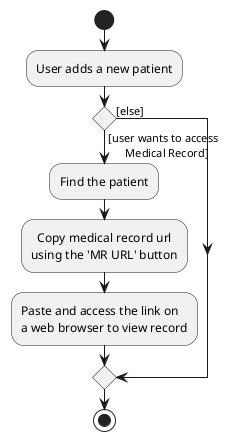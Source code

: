 @startuml
start
:User adds a new patient;

'Since the beta syntax does not support placing the condition outside the
'diamond we place it as the true branch instead.

if () then ([user wants to access
      Medical Record])
    :Find the patient;
    :  Copy medical record url
    using the 'MR URL' button;
    :Paste and access the link on
    a web browser to view record;
else ([else])
endif
stop
@enduml
